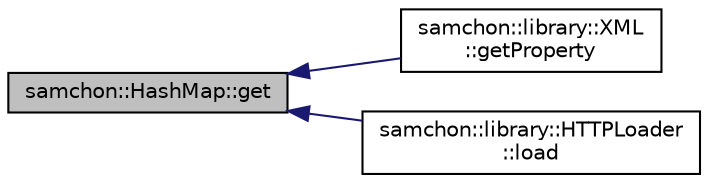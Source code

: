 digraph "samchon::HashMap::get"
{
  edge [fontname="Helvetica",fontsize="10",labelfontname="Helvetica",labelfontsize="10"];
  node [fontname="Helvetica",fontsize="10",shape=record];
  rankdir="LR";
  Node1 [label="samchon::HashMap::get",height=0.2,width=0.4,color="black", fillcolor="grey75", style="filled", fontcolor="black"];
  Node1 -> Node2 [dir="back",color="midnightblue",fontsize="10",style="solid",fontname="Helvetica"];
  Node2 [label="samchon::library::XML\l::getProperty",height=0.2,width=0.4,color="black", fillcolor="white", style="filled",URL="$d5/d37/classsamchon_1_1library_1_1XML.html#a0878451ebbc58512c653c57f3004d74c",tooltip="Get property. "];
  Node1 -> Node3 [dir="back",color="midnightblue",fontsize="10",style="solid",fontname="Helvetica"];
  Node3 [label="samchon::library::HTTPLoader\l::load",height=0.2,width=0.4,color="black", fillcolor="white", style="filled",URL="$d7/d67/classsamchon_1_1library_1_1HTTPLoader.html#a64939fa137cf75e154faf59d164bd2bb",tooltip="Load data from target url. "];
}
